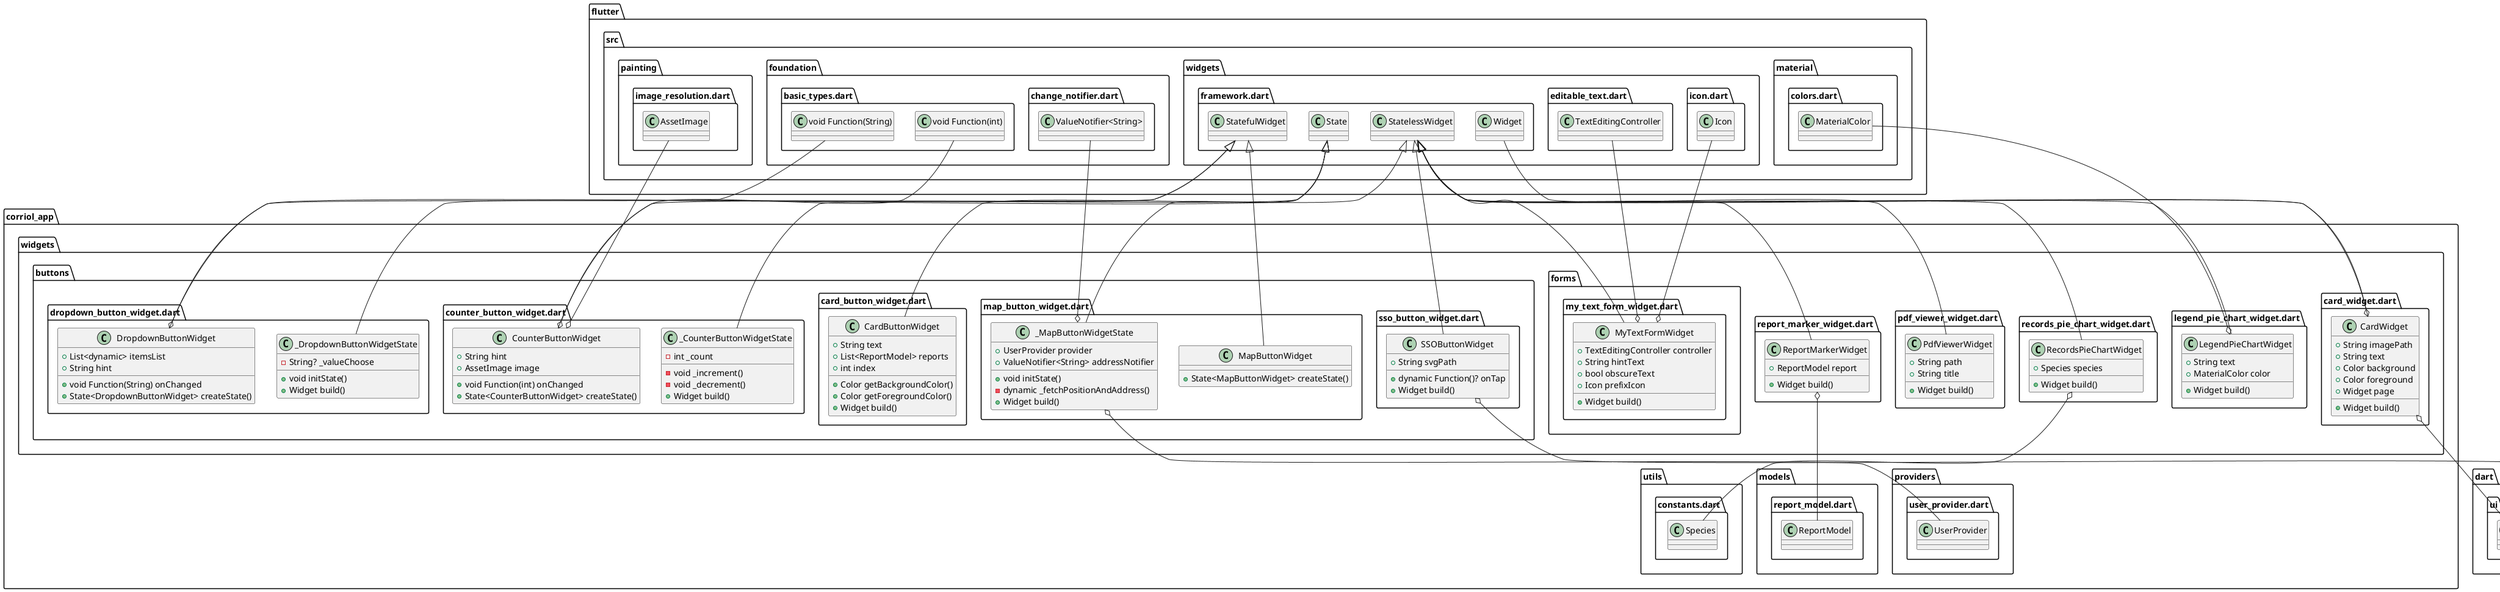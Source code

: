 @startuml
set namespaceSeparator ::

' <widgets>

class "corriol_app::widgets::card_widget.dart::CardWidget" {
  +String imagePath
  +String text
  +Color background
  +Color foreground
  +Widget page
  +Widget build()
}

"corriol_app::widgets::card_widget.dart::CardWidget" o-- "dart::ui::Color"
"corriol_app::widgets::card_widget.dart::CardWidget" o-- "flutter::src::widgets::framework.dart::Widget"
"flutter::src::widgets::framework.dart::StatelessWidget" <|-- "corriol_app::widgets::card_widget.dart::CardWidget"

class "corriol_app::widgets::legend_pie_chart_widget.dart::LegendPieChartWidget" {
  +String text
  +MaterialColor color
  +Widget build()
}

"corriol_app::widgets::legend_pie_chart_widget.dart::LegendPieChartWidget" o-- "flutter::src::material::colors.dart::MaterialColor"
"flutter::src::widgets::framework.dart::StatelessWidget" <|-- "corriol_app::widgets::legend_pie_chart_widget.dart::LegendPieChartWidget"

class "corriol_app::widgets::records_pie_chart_widget.dart::RecordsPieChartWidget" {
  +Species species
  +Widget build()
}

"corriol_app::widgets::records_pie_chart_widget.dart::RecordsPieChartWidget" o-- "corriol_app::utils::constants.dart::Species"
"flutter::src::widgets::framework.dart::StatelessWidget" <|-- "corriol_app::widgets::records_pie_chart_widget.dart::RecordsPieChartWidget"

class "corriol_app::widgets::pdf_viewer_widget.dart::PdfViewerWidget" {
  +String path
  +String title
  +Widget build()
}

"flutter::src::widgets::framework.dart::StatelessWidget" <|-- "corriol_app::widgets::pdf_viewer_widget.dart::PdfViewerWidget"

class "corriol_app::widgets::report_marker_widget.dart::ReportMarkerWidget" {
  +ReportModel report
  +Widget build()
}

"corriol_app::widgets::report_marker_widget.dart::ReportMarkerWidget" o-- "corriol_app::models::report_model.dart::ReportModel"
"flutter::src::widgets::framework.dart::StatelessWidget" <|-- "corriol_app::widgets::report_marker_widget.dart::ReportMarkerWidget"

' <forms>

class "corriol_app::widgets::forms::my_text_form_widget.dart::MyTextFormWidget" {
  +TextEditingController controller
  +String hintText
  +bool obscureText
  +Icon prefixIcon
  +Widget build()
}

"corriol_app::widgets::forms::my_text_form_widget.dart::MyTextFormWidget" o-- "flutter::src::widgets::editable_text.dart::TextEditingController"
"corriol_app::widgets::forms::my_text_form_widget.dart::MyTextFormWidget" o-- "flutter::src::widgets::icon.dart::Icon"
"flutter::src::widgets::framework.dart::StatelessWidget" <|-- "corriol_app::widgets::forms::my_text_form_widget.dart::MyTextFormWidget"

' <button>

class "corriol_app::widgets::buttons::sso_button_widget.dart::SSOButtonWidget" {
  +String svgPath
  +dynamic Function()? onTap
  +Widget build()
}

"corriol_app::widgets::buttons::sso_button_widget.dart::SSOButtonWidget" o-- "null::dynamic Function()"
"flutter::src::widgets::framework.dart::StatelessWidget" <|-- "corriol_app::widgets::buttons::sso_button_widget.dart::SSOButtonWidget"

class "corriol_app::widgets::buttons::map_button_widget.dart::MapButtonWidget" {
  +State<MapButtonWidget> createState()
}

"flutter::src::widgets::framework.dart::StatefulWidget" <|-- "corriol_app::widgets::buttons::map_button_widget.dart::MapButtonWidget"

class "corriol_app::widgets::buttons::map_button_widget.dart::_MapButtonWidgetState" {
  +UserProvider provider
  +ValueNotifier<String> addressNotifier
  +void initState()
  -dynamic _fetchPositionAndAddress()
  +Widget build()
}

"corriol_app::widgets::buttons::map_button_widget.dart::_MapButtonWidgetState" o-- "corriol_app::providers::user_provider.dart::UserProvider"
"corriol_app::widgets::buttons::map_button_widget.dart::_MapButtonWidgetState" o-- "flutter::src::foundation::change_notifier.dart::ValueNotifier<String>"
"flutter::src::widgets::framework.dart::State" <|-- "corriol_app::widgets::buttons::map_button_widget.dart::_MapButtonWidgetState"

class "corriol_app::widgets::buttons::card_button_widget.dart::CardButtonWidget" {
  +String text
  +List<ReportModel> reports
  +int index
  +Color getBackgroundColor()
  +Color getForegroundColor()
  +Widget build()
}

"flutter::src::widgets::framework.dart::StatelessWidget" <|-- "corriol_app::widgets::buttons::card_button_widget.dart::CardButtonWidget"

class "corriol_app::widgets::buttons::counter_button_widget.dart::CounterButtonWidget" {
  +String hint
  +AssetImage image
  +void Function(int) onChanged
  +State<CounterButtonWidget> createState()
}

"corriol_app::widgets::buttons::counter_button_widget.dart::CounterButtonWidget" o-- "flutter::src::painting::image_resolution.dart::AssetImage"
"corriol_app::widgets::buttons::counter_button_widget.dart::CounterButtonWidget" o-- "flutter::src::foundation::basic_types.dart::void Function(int)"
"flutter::src::widgets::framework.dart::StatefulWidget" <|-- "corriol_app::widgets::buttons::counter_button_widget.dart::CounterButtonWidget"

class "corriol_app::widgets::buttons::counter_button_widget.dart::_CounterButtonWidgetState" {
  -int _count
  -void _increment()
  -void _decrement()
  +Widget build()
}

"flutter::src::widgets::framework.dart::State" <|-- "corriol_app::widgets::buttons::counter_button_widget.dart::_CounterButtonWidgetState"

class "corriol_app::widgets::buttons::dropdown_button_widget.dart::DropdownButtonWidget" {
  +List<dynamic> itemsList
  +String hint
  +void Function(String) onChanged
  +State<DropdownButtonWidget> createState()
}

"corriol_app::widgets::buttons::dropdown_button_widget.dart::DropdownButtonWidget" o-- "flutter::src::foundation::basic_types.dart::void Function(String)"
"flutter::src::widgets::framework.dart::StatefulWidget" <|-- "corriol_app::widgets::buttons::dropdown_button_widget.dart::DropdownButtonWidget"

class "corriol_app::widgets::buttons::dropdown_button_widget.dart::_DropdownButtonWidgetState" {
  -String? _valueChoose
  +void initState()
  +Widget build()
}

"flutter::src::widgets::framework.dart::State" <|-- "corriol_app::widgets::buttons::dropdown_button_widget.dart::_DropdownButtonWidgetState"

@enduml